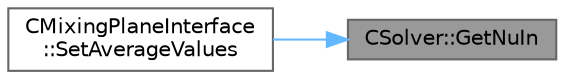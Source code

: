 digraph "CSolver::GetNuIn"
{
 // LATEX_PDF_SIZE
  bgcolor="transparent";
  edge [fontname=Helvetica,fontsize=10,labelfontname=Helvetica,labelfontsize=10];
  node [fontname=Helvetica,fontsize=10,shape=box,height=0.2,width=0.4];
  rankdir="RL";
  Node1 [id="Node000001",label="CSolver::GetNuIn",height=0.2,width=0.4,color="gray40", fillcolor="grey60", style="filled", fontcolor="black",tooltip="A virtual member."];
  Node1 -> Node2 [id="edge1_Node000001_Node000002",dir="back",color="steelblue1",style="solid",tooltip=" "];
  Node2 [id="Node000002",label="CMixingPlaneInterface\l::SetAverageValues",height=0.2,width=0.4,color="grey40", fillcolor="white", style="filled",URL="$classCMixingPlaneInterface.html#a24d49f7195039d1f97879ebccd25fe65",tooltip="Store all the turboperformance in the solver in ZONE_0."];
}
